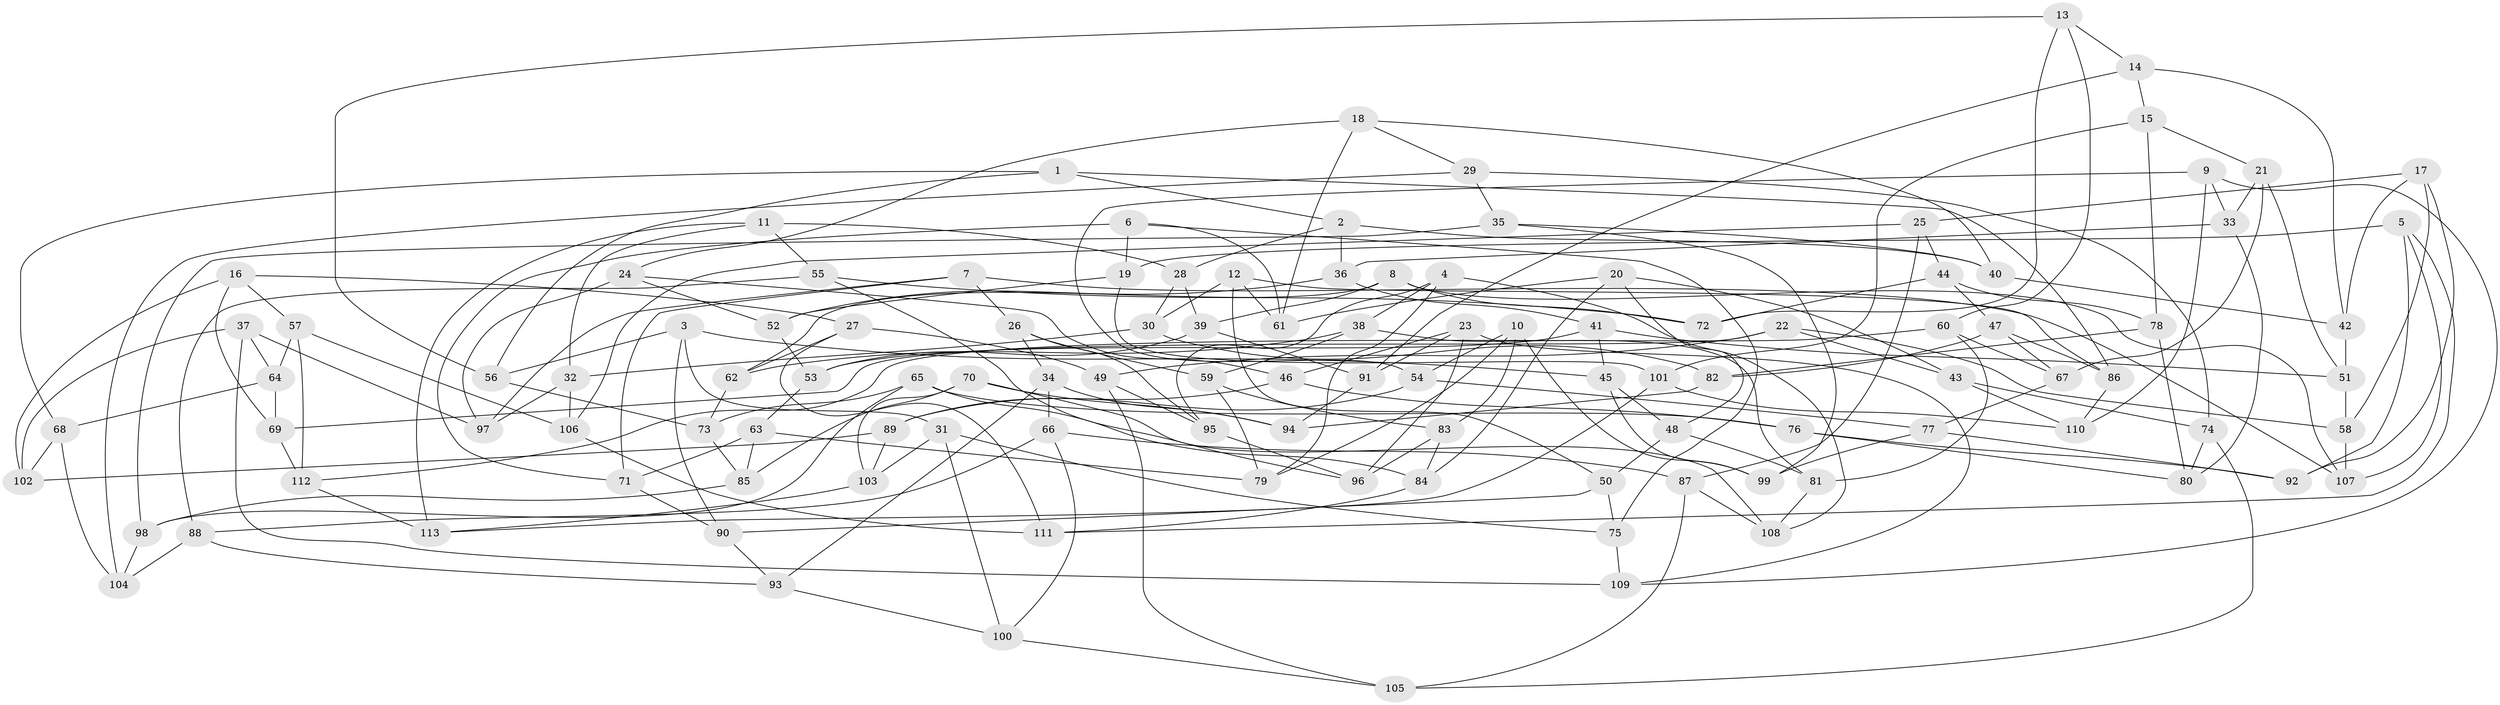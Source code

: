 // coarse degree distribution, {6: 0.4050632911392405, 4: 0.569620253164557, 5: 0.02531645569620253}
// Generated by graph-tools (version 1.1) at 2025/52/02/27/25 19:52:27]
// undirected, 113 vertices, 226 edges
graph export_dot {
graph [start="1"]
  node [color=gray90,style=filled];
  1;
  2;
  3;
  4;
  5;
  6;
  7;
  8;
  9;
  10;
  11;
  12;
  13;
  14;
  15;
  16;
  17;
  18;
  19;
  20;
  21;
  22;
  23;
  24;
  25;
  26;
  27;
  28;
  29;
  30;
  31;
  32;
  33;
  34;
  35;
  36;
  37;
  38;
  39;
  40;
  41;
  42;
  43;
  44;
  45;
  46;
  47;
  48;
  49;
  50;
  51;
  52;
  53;
  54;
  55;
  56;
  57;
  58;
  59;
  60;
  61;
  62;
  63;
  64;
  65;
  66;
  67;
  68;
  69;
  70;
  71;
  72;
  73;
  74;
  75;
  76;
  77;
  78;
  79;
  80;
  81;
  82;
  83;
  84;
  85;
  86;
  87;
  88;
  89;
  90;
  91;
  92;
  93;
  94;
  95;
  96;
  97;
  98;
  99;
  100;
  101;
  102;
  103;
  104;
  105;
  106;
  107;
  108;
  109;
  110;
  111;
  112;
  113;
  1 -- 86;
  1 -- 68;
  1 -- 2;
  1 -- 56;
  2 -- 40;
  2 -- 36;
  2 -- 28;
  3 -- 56;
  3 -- 31;
  3 -- 45;
  3 -- 90;
  4 -- 79;
  4 -- 38;
  4 -- 95;
  4 -- 108;
  5 -- 92;
  5 -- 111;
  5 -- 107;
  5 -- 19;
  6 -- 71;
  6 -- 19;
  6 -- 75;
  6 -- 61;
  7 -- 97;
  7 -- 71;
  7 -- 26;
  7 -- 107;
  8 -- 107;
  8 -- 39;
  8 -- 62;
  8 -- 72;
  9 -- 109;
  9 -- 54;
  9 -- 33;
  9 -- 110;
  10 -- 79;
  10 -- 54;
  10 -- 83;
  10 -- 99;
  11 -- 28;
  11 -- 55;
  11 -- 113;
  11 -- 32;
  12 -- 30;
  12 -- 50;
  12 -- 61;
  12 -- 86;
  13 -- 56;
  13 -- 60;
  13 -- 14;
  13 -- 72;
  14 -- 15;
  14 -- 91;
  14 -- 42;
  15 -- 21;
  15 -- 78;
  15 -- 101;
  16 -- 57;
  16 -- 27;
  16 -- 69;
  16 -- 102;
  17 -- 92;
  17 -- 42;
  17 -- 25;
  17 -- 58;
  18 -- 24;
  18 -- 29;
  18 -- 61;
  18 -- 40;
  19 -- 101;
  19 -- 52;
  20 -- 84;
  20 -- 48;
  20 -- 43;
  20 -- 61;
  21 -- 51;
  21 -- 33;
  21 -- 67;
  22 -- 43;
  22 -- 69;
  22 -- 58;
  22 -- 49;
  23 -- 109;
  23 -- 46;
  23 -- 91;
  23 -- 96;
  24 -- 97;
  24 -- 52;
  24 -- 46;
  25 -- 44;
  25 -- 87;
  25 -- 106;
  26 -- 34;
  26 -- 59;
  26 -- 95;
  27 -- 49;
  27 -- 111;
  27 -- 62;
  28 -- 30;
  28 -- 39;
  29 -- 74;
  29 -- 35;
  29 -- 104;
  30 -- 32;
  30 -- 82;
  31 -- 100;
  31 -- 103;
  31 -- 75;
  32 -- 97;
  32 -- 106;
  33 -- 36;
  33 -- 80;
  34 -- 66;
  34 -- 94;
  34 -- 93;
  35 -- 98;
  35 -- 40;
  35 -- 99;
  36 -- 52;
  36 -- 41;
  37 -- 109;
  37 -- 97;
  37 -- 102;
  37 -- 64;
  38 -- 62;
  38 -- 81;
  38 -- 59;
  39 -- 91;
  39 -- 53;
  40 -- 42;
  41 -- 45;
  41 -- 53;
  41 -- 51;
  42 -- 51;
  43 -- 110;
  43 -- 74;
  44 -- 78;
  44 -- 72;
  44 -- 47;
  45 -- 99;
  45 -- 48;
  46 -- 76;
  46 -- 89;
  47 -- 82;
  47 -- 86;
  47 -- 67;
  48 -- 50;
  48 -- 81;
  49 -- 95;
  49 -- 105;
  50 -- 90;
  50 -- 75;
  51 -- 58;
  52 -- 53;
  53 -- 63;
  54 -- 89;
  54 -- 77;
  55 -- 88;
  55 -- 72;
  55 -- 96;
  56 -- 73;
  57 -- 64;
  57 -- 112;
  57 -- 106;
  58 -- 107;
  59 -- 83;
  59 -- 79;
  60 -- 67;
  60 -- 81;
  60 -- 112;
  62 -- 73;
  63 -- 85;
  63 -- 79;
  63 -- 71;
  64 -- 68;
  64 -- 69;
  65 -- 84;
  65 -- 98;
  65 -- 73;
  65 -- 76;
  66 -- 87;
  66 -- 88;
  66 -- 100;
  67 -- 77;
  68 -- 102;
  68 -- 104;
  69 -- 112;
  70 -- 103;
  70 -- 108;
  70 -- 85;
  70 -- 94;
  71 -- 90;
  73 -- 85;
  74 -- 105;
  74 -- 80;
  75 -- 109;
  76 -- 80;
  76 -- 92;
  77 -- 99;
  77 -- 92;
  78 -- 82;
  78 -- 80;
  81 -- 108;
  82 -- 94;
  83 -- 84;
  83 -- 96;
  84 -- 111;
  85 -- 98;
  86 -- 110;
  87 -- 105;
  87 -- 108;
  88 -- 104;
  88 -- 93;
  89 -- 102;
  89 -- 103;
  90 -- 93;
  91 -- 94;
  93 -- 100;
  95 -- 96;
  98 -- 104;
  100 -- 105;
  101 -- 113;
  101 -- 110;
  103 -- 113;
  106 -- 111;
  112 -- 113;
}
